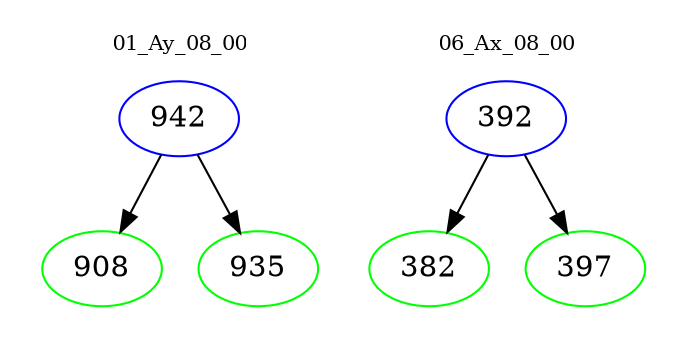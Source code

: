 digraph{
subgraph cluster_0 {
color = white
label = "01_Ay_08_00";
fontsize=10;
T0_942 [label="942", color="blue"]
T0_942 -> T0_908 [color="black"]
T0_908 [label="908", color="green"]
T0_942 -> T0_935 [color="black"]
T0_935 [label="935", color="green"]
}
subgraph cluster_1 {
color = white
label = "06_Ax_08_00";
fontsize=10;
T1_392 [label="392", color="blue"]
T1_392 -> T1_382 [color="black"]
T1_382 [label="382", color="green"]
T1_392 -> T1_397 [color="black"]
T1_397 [label="397", color="green"]
}
}
